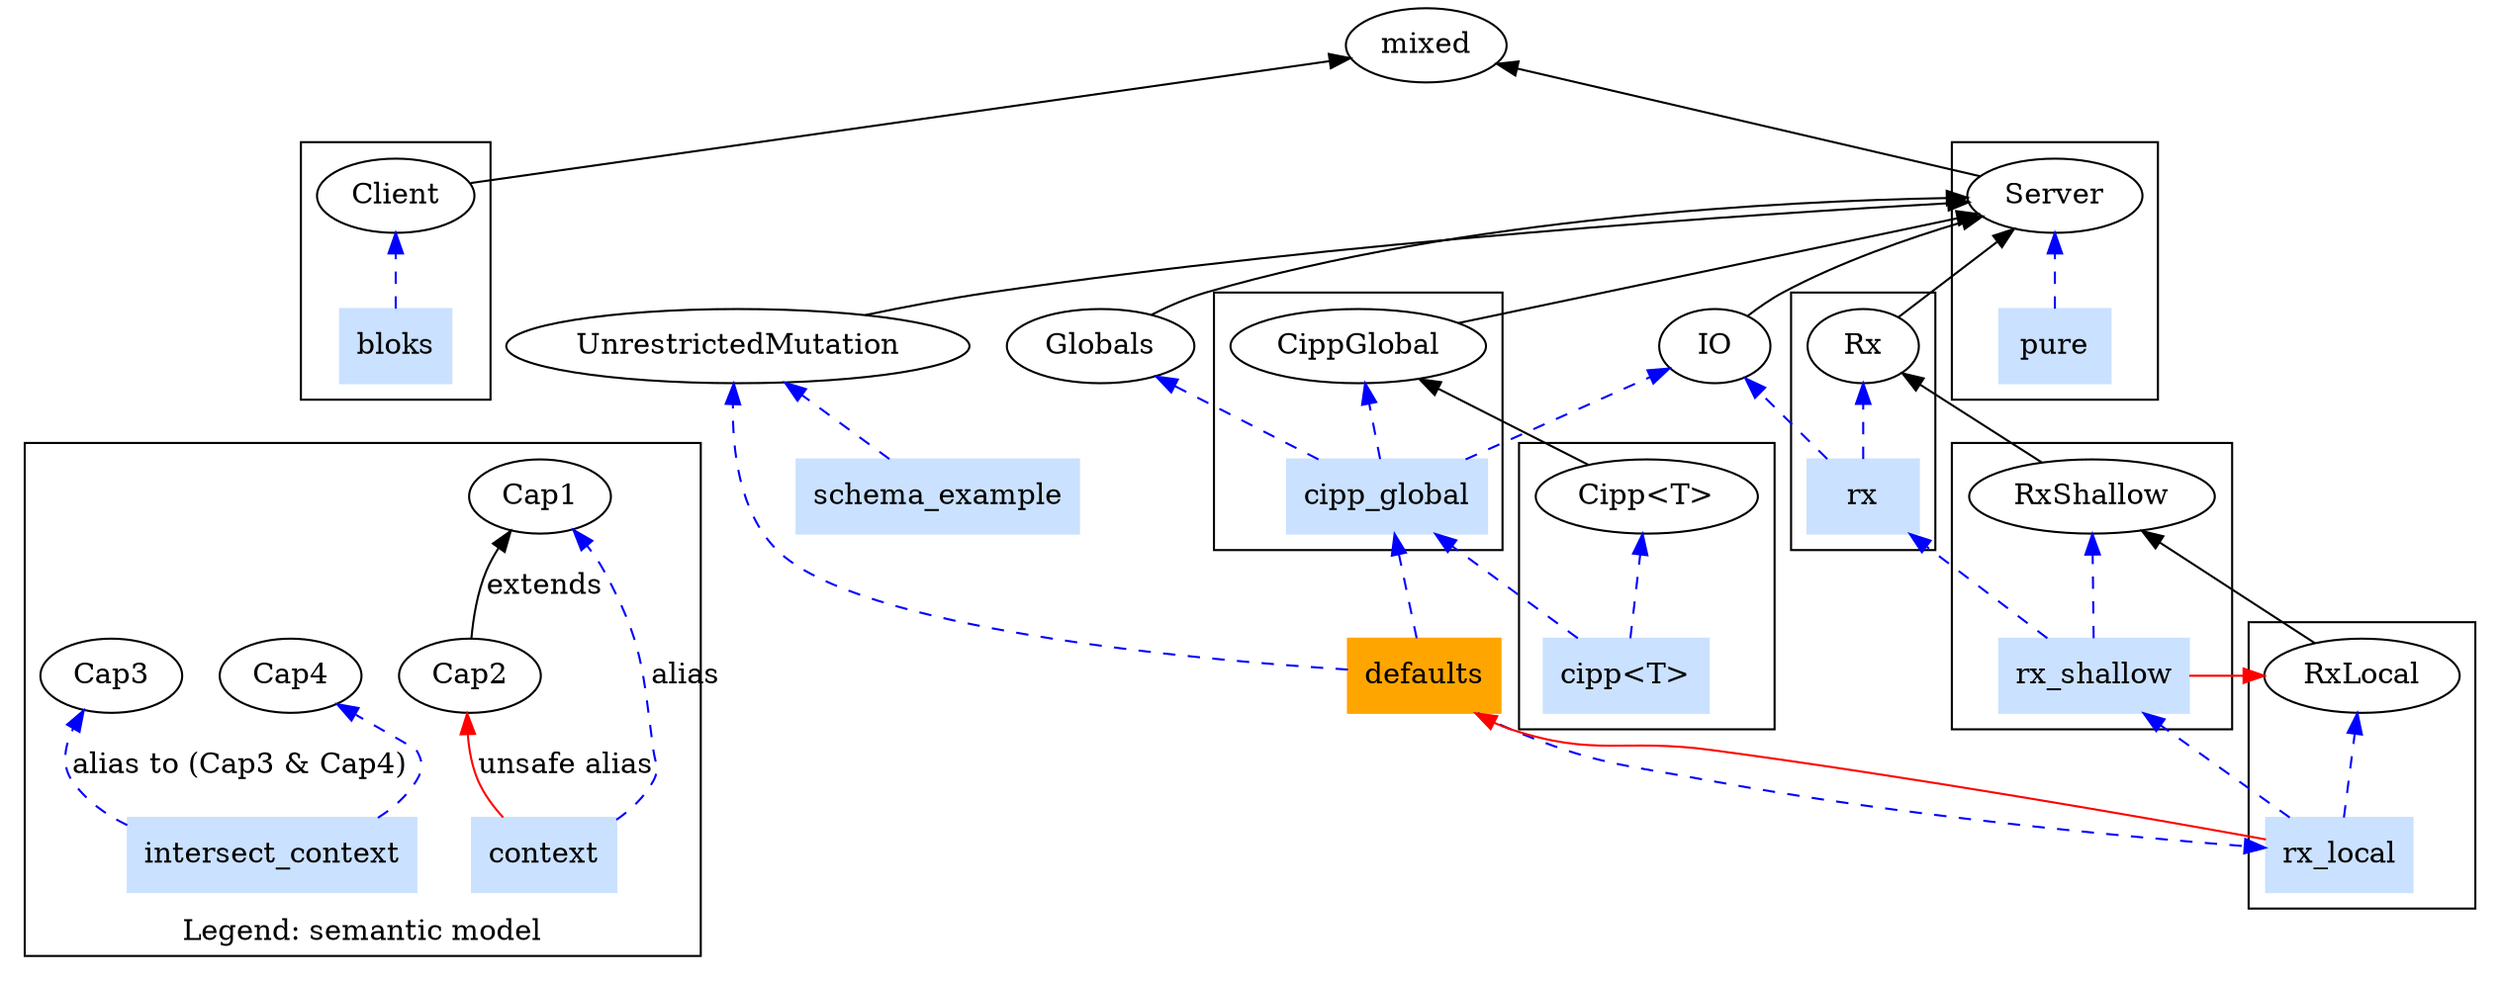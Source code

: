digraph G {
  subgraph cluster_legend {
    label="Legend: semantic model"

    Cap2 -> Cap1 [label="extends"];
    
    context [shape="rect", color=lightsteelblue1, style=filled];
    context -> Cap1 [label="alias", style=dashed, color=blue];
    context -> Cap2 [label="unsafe alias", color=red];
    
    intersect_context [shape="rect", color=lightsteelblue1, style=filled];
    intersect_context -> Cap3 [label="alias to (Cap3 & Cap4)", style=dashed, color=blue];
    intersect_context -> Cap4 [style=dashed, color=blue];
  };

  "defaults"        [shape="rect", color=orange, style=filled];
  "pure"            [shape="rect", color=lightsteelblue1, style=filled];
  "rx"              [shape="rect", color=lightsteelblue1, style=filled];
  "rx_shallow"      [shape="rect", color=lightsteelblue1, style=filled];
  "rx_local"        [shape="rect", color=lightsteelblue1, style=filled];
  "cipp_global"     [shape="rect", color=lightsteelblue1, style=filled];
  "cipp<T>"         [shape="rect", color=lightsteelblue1, style=filled];
  "bloks"           [shape="rect", color=lightsteelblue1, style=filled];
  "schema_example"  [shape="rect", color=lightsteelblue1, style=filled];
  
  "Client" -> "mixed"
  "Server" -> "mixed"
  
  "IO" -> "Server"
  "Globals" -> "Server"
  "UnrestrictedMutation" -> "Server"
  // cipp domain
  "CippGlobal" -> "Server"
  "Cipp<T>" -> "CippGlobal"
  
  // reactive domain
  "Rx" -> "Server"
  "RxShallow" -> "Rx"
  "RxLocal" -> "RxShallow"

  // examples
  "schema_example" -> UnrestrictedMutation [color="blue", style="dashed"];

  // unsafe relations
  "rx_local" -> "defaults"   [color="red"];
  "rx_shallow" -> "RxLocal"  [color="red"];

  "rx_shallow" -> "rx"        [color="blue", style="dashed"];
  "rx_local" -> "rx_shallow"  [color="blue", style="dashed"];

  // defaults intersection
  "defaults" -> "rx_local"    [color="blue", style="dashed"];
  "defaults" -> "cipp_global" [color="blue", style="dashed"];

  "defaults" -> "UnrestrictedMutation" [color="blue", style="dashed"];

  // we could expand the type aliases, but the graph gets messier
  "cipp<T>" -> "cipp_global"[color="blue", style="dashed"];
  "cipp_global" -> "Globals"[color="blue", style="dashed"];
  "cipp_global" -> "IO"[color="blue", style="dashed"];
  "rx" -> "IO"[color="blue", style="dashed"];

  // The following clusters pair up type aliases with individual interfaces
  subgraph cluster_pure {
    "pure" -> "Server" [color="blue", style="dashed"];
  };
  
  // reactive domain
  subgraph cluster_rx {
    "rx" -> "Rx" [color="blue", style="dashed"];
  };   
  subgraph cluster_rxl {
    "rx_local" -> "RxLocal" [color="blue", style="dashed"];
  };
  subgraph cluster_rxs {
    "rx_shallow" -> "RxShallow" [color="blue", style="dashed"];
  };

  // cipp domain
  subgraph cluster_cippt {
    "cipp<T>" -> "Cipp<T>" [color="blue", style="dashed"];
  };
  subgraph cluster_cippglob {
      "cipp_global" -> "CippGlobal" [color="blue", style="dashed"];
  };

  subgraph cluster_bloks {
    "bloks" -> "Client" [color="blue", style="dashed"];
  };

  // makes arrows point bottom to top
  rankdir = "BT" 
}
